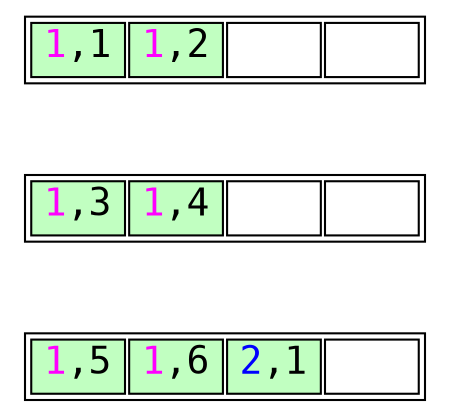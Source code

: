 // Example B-Tree graph
//
// Breadth-first order
//
// Start from root, go left to right
//
// Workflow:
//
// $ dot -T svg btree.dot -o btree.svg;

digraph nbtree {
graph [fontname = "monospace"];
node [shape = none,height=.1,fontname = "monospace",fontsize=18];
// Level 0 (leaf level)
leafnode_2[ label=<<table width="180">
                    <tr>
                        <td bgcolor='darkseagreen1' port="t2" width="45"><font color="magenta">1</font>,1</td>
                        <td bgcolor='darkseagreen1' port="t3" width="45"><font color="magenta">1</font>,2</td>
                        <td bgcolor='white' port="t3" width="45"></td>
                        <td bgcolor='white' port="t3" width="45"></td>
                    </tr>
                </table>
               >
        ];
edge[style=invis];
"leafnode_2" -> "leafnode_3"
leafnode_3[ label=<<table width="180">
                    <tr>
                        <td bgcolor='darkseagreen1' port="t4" width="45"><font color="magenta">1</font>,3</td>
                        <td bgcolor='darkseagreen1' port="t4" width="45"><font color="magenta">1</font>,4</td>
                        <td bgcolor='white' port="t3" width="45"></td>
                        <td bgcolor='white' port="t3" width="45"></td>
                    </tr>
                </table>
               >
        ];
edge[style=invis];
"leafnode_3" -> "leafnode_4"
leafnode_4[ label=<<table width="180">
                    <tr>
                        <td bgcolor='darkseagreen1' port="t4" width="45"><font color="magenta">1</font>,5</td>
                        <td bgcolor='darkseagreen1' port="t4" width="45"><font color="magenta">1</font>,6</td>
                        <td bgcolor='darkseagreen1' port="t4" width="45"><font color="blue">2</font>,1</td>
                        <td bgcolor='white' port="t3" width="45"></td>
                    </tr>
                </table>
               >
        ];
//Force alignment from root to internal to leaf levels:
//edge[style=invis];
//"rootnode":d1 -> "leafnode_2":t2
}
